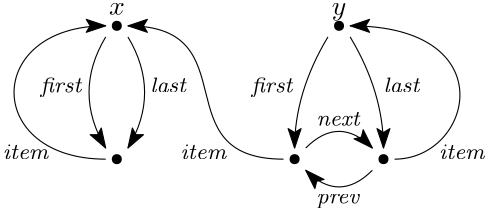 <?xml version="1.0"?>
<!DOCTYPE ipe SYSTEM "ipe.dtd">
<ipe version="70212" creator="Ipe 7.2.12">
<info created="D:20200120132611" modified="D:20200122155232"/>
<ipestyle name="basic">
<symbol name="arrow/arc(spx)">
<path stroke="sym-stroke" fill="sym-stroke" pen="sym-pen">
0 0 m
-1 0.333 l
-1 -0.333 l
h
</path>
</symbol>
<symbol name="arrow/farc(spx)">
<path stroke="sym-stroke" fill="white" pen="sym-pen">
0 0 m
-1 0.333 l
-1 -0.333 l
h
</path>
</symbol>
<symbol name="arrow/ptarc(spx)">
<path stroke="sym-stroke" fill="sym-stroke" pen="sym-pen">
0 0 m
-1 0.333 l
-0.8 0 l
-1 -0.333 l
h
</path>
</symbol>
<symbol name="arrow/fptarc(spx)">
<path stroke="sym-stroke" fill="white" pen="sym-pen">
0 0 m
-1 0.333 l
-0.8 0 l
-1 -0.333 l
h
</path>
</symbol>
<symbol name="mark/circle(sx)" transformations="translations">
<path fill="sym-stroke">
0.6 0 0 0.6 0 0 e
0.4 0 0 0.4 0 0 e
</path>
</symbol>
<symbol name="mark/disk(sx)" transformations="translations">
<path fill="sym-stroke">
0.6 0 0 0.6 0 0 e
</path>
</symbol>
<symbol name="mark/fdisk(sfx)" transformations="translations">
<group>
<path fill="sym-fill">
0.5 0 0 0.5 0 0 e
</path>
<path fill="sym-stroke" fillrule="eofill">
0.6 0 0 0.6 0 0 e
0.4 0 0 0.4 0 0 e
</path>
</group>
</symbol>
<symbol name="mark/box(sx)" transformations="translations">
<path fill="sym-stroke" fillrule="eofill">
-0.6 -0.6 m
0.6 -0.6 l
0.6 0.6 l
-0.6 0.6 l
h
-0.4 -0.4 m
0.4 -0.4 l
0.4 0.4 l
-0.4 0.4 l
h
</path>
</symbol>
<symbol name="mark/square(sx)" transformations="translations">
<path fill="sym-stroke">
-0.6 -0.6 m
0.6 -0.6 l
0.6 0.6 l
-0.6 0.6 l
h
</path>
</symbol>
<symbol name="mark/fsquare(sfx)" transformations="translations">
<group>
<path fill="sym-fill">
-0.5 -0.5 m
0.5 -0.5 l
0.5 0.5 l
-0.5 0.5 l
h
</path>
<path fill="sym-stroke" fillrule="eofill">
-0.6 -0.6 m
0.6 -0.6 l
0.6 0.6 l
-0.6 0.6 l
h
-0.4 -0.4 m
0.4 -0.4 l
0.4 0.4 l
-0.4 0.4 l
h
</path>
</group>
</symbol>
<symbol name="mark/cross(sx)" transformations="translations">
<group>
<path fill="sym-stroke">
-0.43 -0.57 m
0.57 0.43 l
0.43 0.57 l
-0.57 -0.43 l
h
</path>
<path fill="sym-stroke">
-0.43 0.57 m
0.57 -0.43 l
0.43 -0.57 l
-0.57 0.43 l
h
</path>
</group>
</symbol>
<symbol name="arrow/fnormal(spx)">
<path stroke="sym-stroke" fill="white" pen="sym-pen">
0 0 m
-1 0.333 l
-1 -0.333 l
h
</path>
</symbol>
<symbol name="arrow/pointed(spx)">
<path stroke="sym-stroke" fill="sym-stroke" pen="sym-pen">
0 0 m
-1 0.333 l
-0.8 0 l
-1 -0.333 l
h
</path>
</symbol>
<symbol name="arrow/fpointed(spx)">
<path stroke="sym-stroke" fill="white" pen="sym-pen">
0 0 m
-1 0.333 l
-0.8 0 l
-1 -0.333 l
h
</path>
</symbol>
<symbol name="arrow/linear(spx)">
<path stroke="sym-stroke" pen="sym-pen">
-1 0.333 m
0 0 l
-1 -0.333 l
</path>
</symbol>
<symbol name="arrow/fdouble(spx)">
<path stroke="sym-stroke" fill="white" pen="sym-pen">
0 0 m
-1 0.333 l
-1 -0.333 l
h
-1 0 m
-2 0.333 l
-2 -0.333 l
h
</path>
</symbol>
<symbol name="arrow/double(spx)">
<path stroke="sym-stroke" fill="sym-stroke" pen="sym-pen">
0 0 m
-1 0.333 l
-1 -0.333 l
h
-1 0 m
-2 0.333 l
-2 -0.333 l
h
</path>
</symbol>
<pen name="heavier" value="0.8"/>
<pen name="fat" value="1.2"/>
<pen name="ultrafat" value="2"/>
<symbolsize name="large" value="5"/>
<symbolsize name="small" value="2"/>
<symbolsize name="tiny" value="1.1"/>
<arrowsize name="large" value="10"/>
<arrowsize name="small" value="5"/>
<arrowsize name="tiny" value="3"/>
<color name="red" value="1 0 0"/>
<color name="green" value="0 1 0"/>
<color name="blue" value="0 0 1"/>
<color name="yellow" value="1 1 0"/>
<color name="orange" value="1 0.647 0"/>
<color name="gold" value="1 0.843 0"/>
<color name="purple" value="0.627 0.125 0.941"/>
<color name="gray" value="0.745"/>
<color name="brown" value="0.647 0.165 0.165"/>
<color name="navy" value="0 0 0.502"/>
<color name="pink" value="1 0.753 0.796"/>
<color name="seagreen" value="0.18 0.545 0.341"/>
<color name="turquoise" value="0.251 0.878 0.816"/>
<color name="violet" value="0.933 0.51 0.933"/>
<color name="darkblue" value="0 0 0.545"/>
<color name="darkcyan" value="0 0.545 0.545"/>
<color name="darkgray" value="0.663"/>
<color name="darkgreen" value="0 0.392 0"/>
<color name="darkmagenta" value="0.545 0 0.545"/>
<color name="darkorange" value="1 0.549 0"/>
<color name="darkred" value="0.545 0 0"/>
<color name="lightblue" value="0.678 0.847 0.902"/>
<color name="lightcyan" value="0.878 1 1"/>
<color name="lightgray" value="0.827"/>
<color name="lightgreen" value="0.565 0.933 0.565"/>
<color name="lightyellow" value="1 1 0.878"/>
<dashstyle name="dashed" value="[4] 0"/>
<dashstyle name="dotted" value="[1 3] 0"/>
<dashstyle name="dash dotted" value="[4 2 1 2] 0"/>
<dashstyle name="dash dot dotted" value="[4 2 1 2 1 2] 0"/>
<textsize name="large" value="\large"/>
<textsize name="Large" value="\Large"/>
<textsize name="LARGE" value="\LARGE"/>
<textsize name="huge" value="\huge"/>
<textsize name="Huge" value="\Huge"/>
<textsize name="small" value="\small"/>
<textsize name="footnote" value="\footnotesize"/>
<textsize name="tiny" value="\tiny"/>
<textstyle name="center" begin="\begin{center}" end="\end{center}"/>
<textstyle name="itemize" begin="\begin{itemize}" end="\end{itemize}"/>
<textstyle name="item" begin="\begin{itemize}\item{}" end="\end{itemize}"/>
<gridsize name="4 pts" value="4"/>
<gridsize name="8 pts (~3 mm)" value="8"/>
<gridsize name="16 pts (~6 mm)" value="16"/>
<gridsize name="32 pts (~12 mm)" value="32"/>
<gridsize name="10 pts (~3.5 mm)" value="10"/>
<gridsize name="20 pts (~7 mm)" value="20"/>
<gridsize name="14 pts (~5 mm)" value="14"/>
<gridsize name="28 pts (~10 mm)" value="28"/>
<gridsize name="56 pts (~20 mm)" value="56"/>
<anglesize name="90 deg" value="90"/>
<anglesize name="60 deg" value="60"/>
<anglesize name="45 deg" value="45"/>
<anglesize name="30 deg" value="30"/>
<anglesize name="22.5 deg" value="22.5"/>
<opacity name="10%" value="0.1"/>
<opacity name="30%" value="0.3"/>
<opacity name="50%" value="0.5"/>
<opacity name="75%" value="0.75"/>
<tiling name="falling" angle="-60" step="4" width="1"/>
<tiling name="rising" angle="30" step="4" width="1"/>
</ipestyle>
<page>
<layer name="alpha"/>
<view layers="alpha" active="alpha"/>
<use layer="alpha" matrix="1 0 0 1 16 0" name="mark/disk(sx)" pos="176 768" size="normal" stroke="black"/>
<use matrix="1 0 0 1 16 0" name="mark/disk(sx)" pos="208 768" size="normal" stroke="black"/>
<path matrix="1 0 0 1 16 0" stroke="black" arrow="ptarc/normal">
180 772 m
192 784
204 772 c
</path>
<path matrix="1 0 0 1 16 0" stroke="black" arrow="ptarc/normal">
204 764 m
192 752
180 764 c
</path>
<text matrix="1 0 0 1 20 -4" transformations="translations" pos="188 784" stroke="black" type="label" width="16.279" height="4.902" depth="0" halign="center" valign="baseline" size="footnote">$\mathit{next}$</text>
<text matrix="1 0 0 1 20 -32" transformations="translations" pos="188 784" stroke="black" type="label" width="16.271" height="3.431" depth="1.55" halign="center" valign="baseline" size="footnote" style="math">\mathit{prev}</text>
<use matrix="1 0 0 1 -48 0" name="mark/disk(sx)" pos="176 768" size="normal" stroke="black"/>
<use matrix="1 0 0 1 -48 48" name="mark/disk(sx)" pos="176 768" size="normal" stroke="black"/>
<use matrix="1 0 0 1 32 48" name="mark/disk(sx)" pos="176 768" size="normal" stroke="black"/>
<text matrix="1 0 0 1 -4 -4" transformations="translations" pos="132 824" stroke="black" type="label" width="5.694" height="4.289" depth="0" halign="center" valign="baseline">$x$</text>
<text matrix="1 0 0 1 12 -4" transformations="translations" pos="196 824" stroke="black" type="label" width="5.242" height="4.297" depth="1.93" halign="center" valign="baseline">$y$</text>
<path stroke="black" arrow="ptarc/normal">
124 812 m
112 792
124 772 c
</path>
<path stroke="black" arrow="ptarc/normal">
132 812 m
144 792
132 772 c
</path>
<path matrix="1 0 0 1 16 0" stroke="black" arrow="ptarc/normal">
188 812 m
176 792
176 772 c
</path>
<path matrix="1 0 0 1 16 0" stroke="black" arrow="ptarc/normal">
196 812 m
208 792
208 772 c
</path>
<text matrix="1 0 0 1 -72 8" transformations="translations" pos="188 784" stroke="black" type="label" width="15.506" height="5.535" depth="1.55" halign="right" valign="baseline" size="footnote" style="math">\mathit{first}</text>
<text matrix="1 0 0 1 4 8" transformations="translations" pos="188 784" stroke="black" type="label" width="15.506" height="5.535" depth="1.55" halign="right" valign="baseline" size="footnote" style="math">\mathit{first}</text>
<text matrix="1 0 0 1 -48 8" transformations="translations" pos="188 784" stroke="black" type="label" width="13.647" height="5.535" depth="0" valign="baseline" size="footnote" style="math">\mathit{last}</text>
<text matrix="1 0 0 1 36 8" transformations="translations" pos="188 784" stroke="black" type="label" width="13.647" height="5.535" depth="0" valign="baseline" size="footnote" style="math">\mathit{last}</text>
<path stroke="black" arrow="ptarc/normal">
124 768 m
80 768
80 816
124 816 c
</path>
<text matrix="1 0 0 1 -84 -16" transformations="translations" pos="188 784" stroke="black" type="label" width="17.054" height="5.234" depth="0" halign="right" valign="baseline" size="footnote" style="math">\mathit{item}</text>
<path stroke="black" arrow="ptarc/normal">
228 768 m
256 768
268 816
212 816 c
</path>
<text matrix="1 0 0 1 56 -16" transformations="translations" pos="188 784" stroke="black" type="label" width="17.054" height="5.234" depth="0" valign="baseline" size="footnote" style="math">\mathit{item}</text>
<path stroke="black" arrow="ptarc/normal">
188 768 m
144 768
176 816
132 816 c
</path>
<text matrix="1 0 0 1 -20 -16" transformations="translations" pos="188 784" stroke="black" type="label" width="17.054" height="5.234" depth="0" halign="right" valign="baseline" size="footnote" style="math">\mathit{item}</text>
</page>
</ipe>
